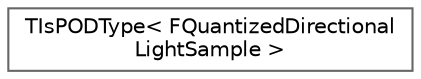digraph "Graphical Class Hierarchy"
{
 // INTERACTIVE_SVG=YES
 // LATEX_PDF_SIZE
  bgcolor="transparent";
  edge [fontname=Helvetica,fontsize=10,labelfontname=Helvetica,labelfontsize=10];
  node [fontname=Helvetica,fontsize=10,shape=box,height=0.2,width=0.4];
  rankdir="LR";
  Node0 [id="Node000000",label="TIsPODType\< FQuantizedDirectional\lLightSample \>",height=0.2,width=0.4,color="grey40", fillcolor="white", style="filled",URL="$dd/d2c/structTIsPODType_3_01FQuantizedDirectionalLightSample_01_4.html",tooltip=" "];
}
